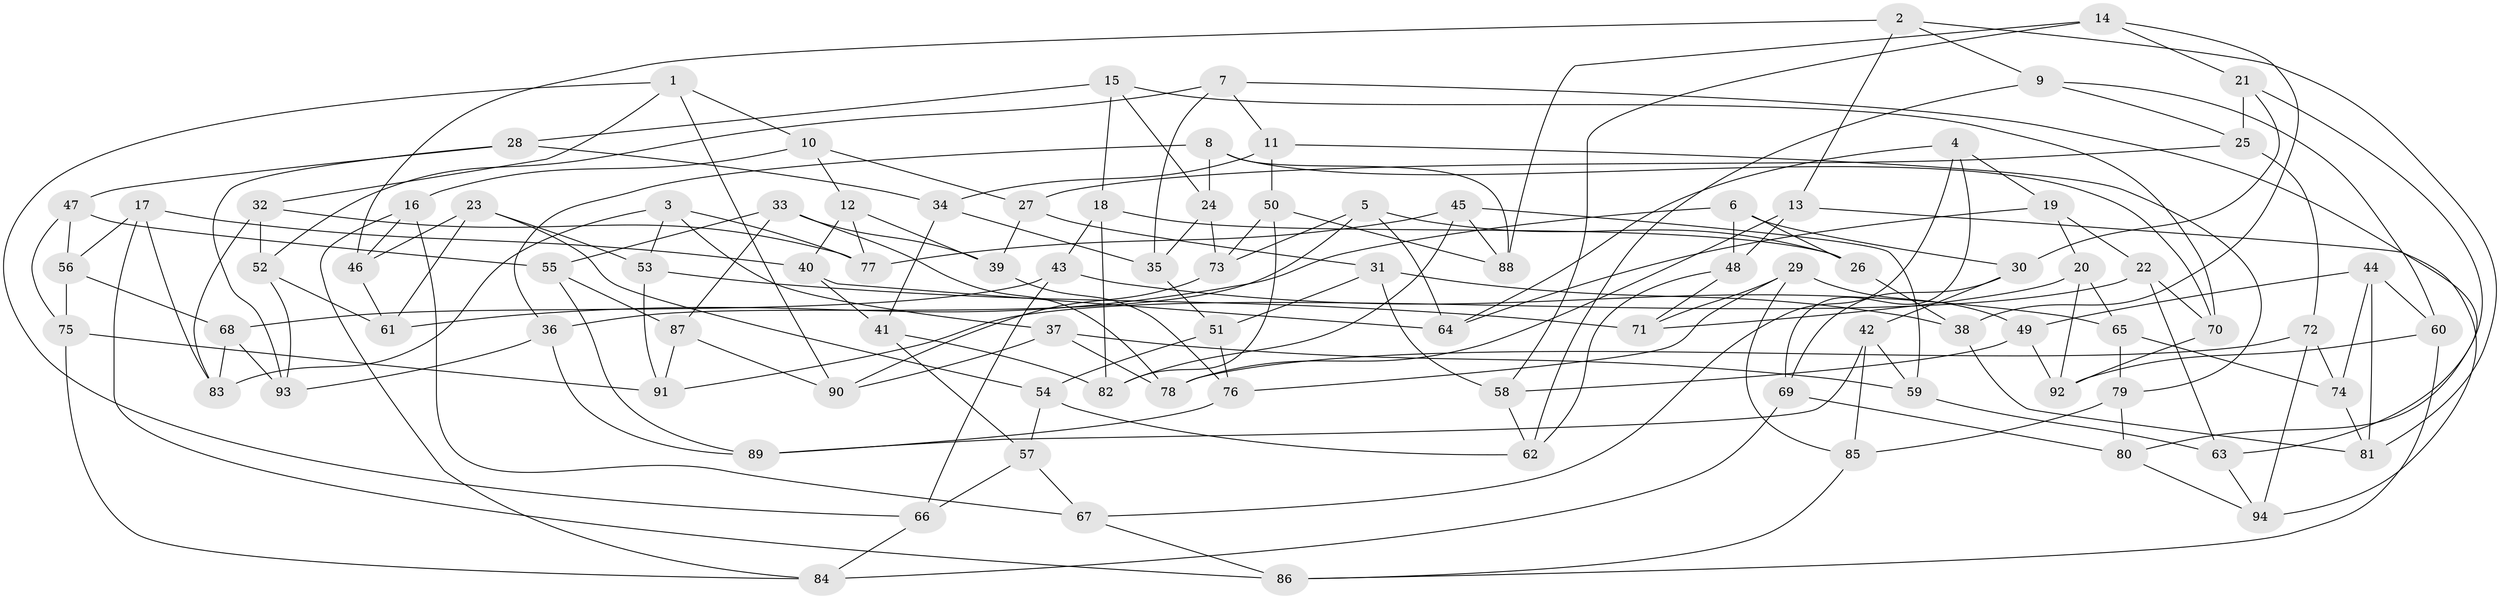 // coarse degree distribution, {6: 0.5087719298245614, 4: 0.3157894736842105, 5: 0.14035087719298245, 3: 0.03508771929824561}
// Generated by graph-tools (version 1.1) at 2025/42/03/06/25 10:42:17]
// undirected, 94 vertices, 188 edges
graph export_dot {
graph [start="1"]
  node [color=gray90,style=filled];
  1;
  2;
  3;
  4;
  5;
  6;
  7;
  8;
  9;
  10;
  11;
  12;
  13;
  14;
  15;
  16;
  17;
  18;
  19;
  20;
  21;
  22;
  23;
  24;
  25;
  26;
  27;
  28;
  29;
  30;
  31;
  32;
  33;
  34;
  35;
  36;
  37;
  38;
  39;
  40;
  41;
  42;
  43;
  44;
  45;
  46;
  47;
  48;
  49;
  50;
  51;
  52;
  53;
  54;
  55;
  56;
  57;
  58;
  59;
  60;
  61;
  62;
  63;
  64;
  65;
  66;
  67;
  68;
  69;
  70;
  71;
  72;
  73;
  74;
  75;
  76;
  77;
  78;
  79;
  80;
  81;
  82;
  83;
  84;
  85;
  86;
  87;
  88;
  89;
  90;
  91;
  92;
  93;
  94;
  1 -- 66;
  1 -- 10;
  1 -- 32;
  1 -- 90;
  2 -- 81;
  2 -- 46;
  2 -- 13;
  2 -- 9;
  3 -- 37;
  3 -- 53;
  3 -- 77;
  3 -- 83;
  4 -- 69;
  4 -- 67;
  4 -- 19;
  4 -- 64;
  5 -- 73;
  5 -- 26;
  5 -- 36;
  5 -- 64;
  6 -- 61;
  6 -- 30;
  6 -- 48;
  6 -- 26;
  7 -- 35;
  7 -- 11;
  7 -- 63;
  7 -- 52;
  8 -- 36;
  8 -- 24;
  8 -- 88;
  8 -- 70;
  9 -- 60;
  9 -- 62;
  9 -- 25;
  10 -- 12;
  10 -- 27;
  10 -- 16;
  11 -- 50;
  11 -- 79;
  11 -- 34;
  12 -- 77;
  12 -- 39;
  12 -- 40;
  13 -- 78;
  13 -- 48;
  13 -- 94;
  14 -- 21;
  14 -- 58;
  14 -- 38;
  14 -- 88;
  15 -- 28;
  15 -- 70;
  15 -- 24;
  15 -- 18;
  16 -- 84;
  16 -- 46;
  16 -- 67;
  17 -- 86;
  17 -- 56;
  17 -- 40;
  17 -- 83;
  18 -- 43;
  18 -- 82;
  18 -- 26;
  19 -- 20;
  19 -- 22;
  19 -- 64;
  20 -- 65;
  20 -- 71;
  20 -- 92;
  21 -- 80;
  21 -- 25;
  21 -- 30;
  22 -- 63;
  22 -- 91;
  22 -- 70;
  23 -- 53;
  23 -- 61;
  23 -- 46;
  23 -- 54;
  24 -- 35;
  24 -- 73;
  25 -- 72;
  25 -- 27;
  26 -- 38;
  27 -- 31;
  27 -- 39;
  28 -- 34;
  28 -- 93;
  28 -- 47;
  29 -- 85;
  29 -- 71;
  29 -- 76;
  29 -- 49;
  30 -- 42;
  30 -- 69;
  31 -- 51;
  31 -- 58;
  31 -- 38;
  32 -- 52;
  32 -- 83;
  32 -- 77;
  33 -- 39;
  33 -- 55;
  33 -- 87;
  33 -- 78;
  34 -- 35;
  34 -- 41;
  35 -- 51;
  36 -- 93;
  36 -- 89;
  37 -- 59;
  37 -- 90;
  37 -- 78;
  38 -- 81;
  39 -- 76;
  40 -- 64;
  40 -- 41;
  41 -- 57;
  41 -- 82;
  42 -- 85;
  42 -- 89;
  42 -- 59;
  43 -- 65;
  43 -- 66;
  43 -- 68;
  44 -- 49;
  44 -- 81;
  44 -- 60;
  44 -- 74;
  45 -- 88;
  45 -- 82;
  45 -- 59;
  45 -- 77;
  46 -- 61;
  47 -- 55;
  47 -- 56;
  47 -- 75;
  48 -- 62;
  48 -- 71;
  49 -- 92;
  49 -- 58;
  50 -- 88;
  50 -- 73;
  50 -- 82;
  51 -- 76;
  51 -- 54;
  52 -- 93;
  52 -- 61;
  53 -- 71;
  53 -- 91;
  54 -- 57;
  54 -- 62;
  55 -- 89;
  55 -- 87;
  56 -- 68;
  56 -- 75;
  57 -- 67;
  57 -- 66;
  58 -- 62;
  59 -- 63;
  60 -- 86;
  60 -- 92;
  63 -- 94;
  65 -- 79;
  65 -- 74;
  66 -- 84;
  67 -- 86;
  68 -- 83;
  68 -- 93;
  69 -- 84;
  69 -- 80;
  70 -- 92;
  72 -- 74;
  72 -- 78;
  72 -- 94;
  73 -- 90;
  74 -- 81;
  75 -- 84;
  75 -- 91;
  76 -- 89;
  79 -- 85;
  79 -- 80;
  80 -- 94;
  85 -- 86;
  87 -- 90;
  87 -- 91;
}
